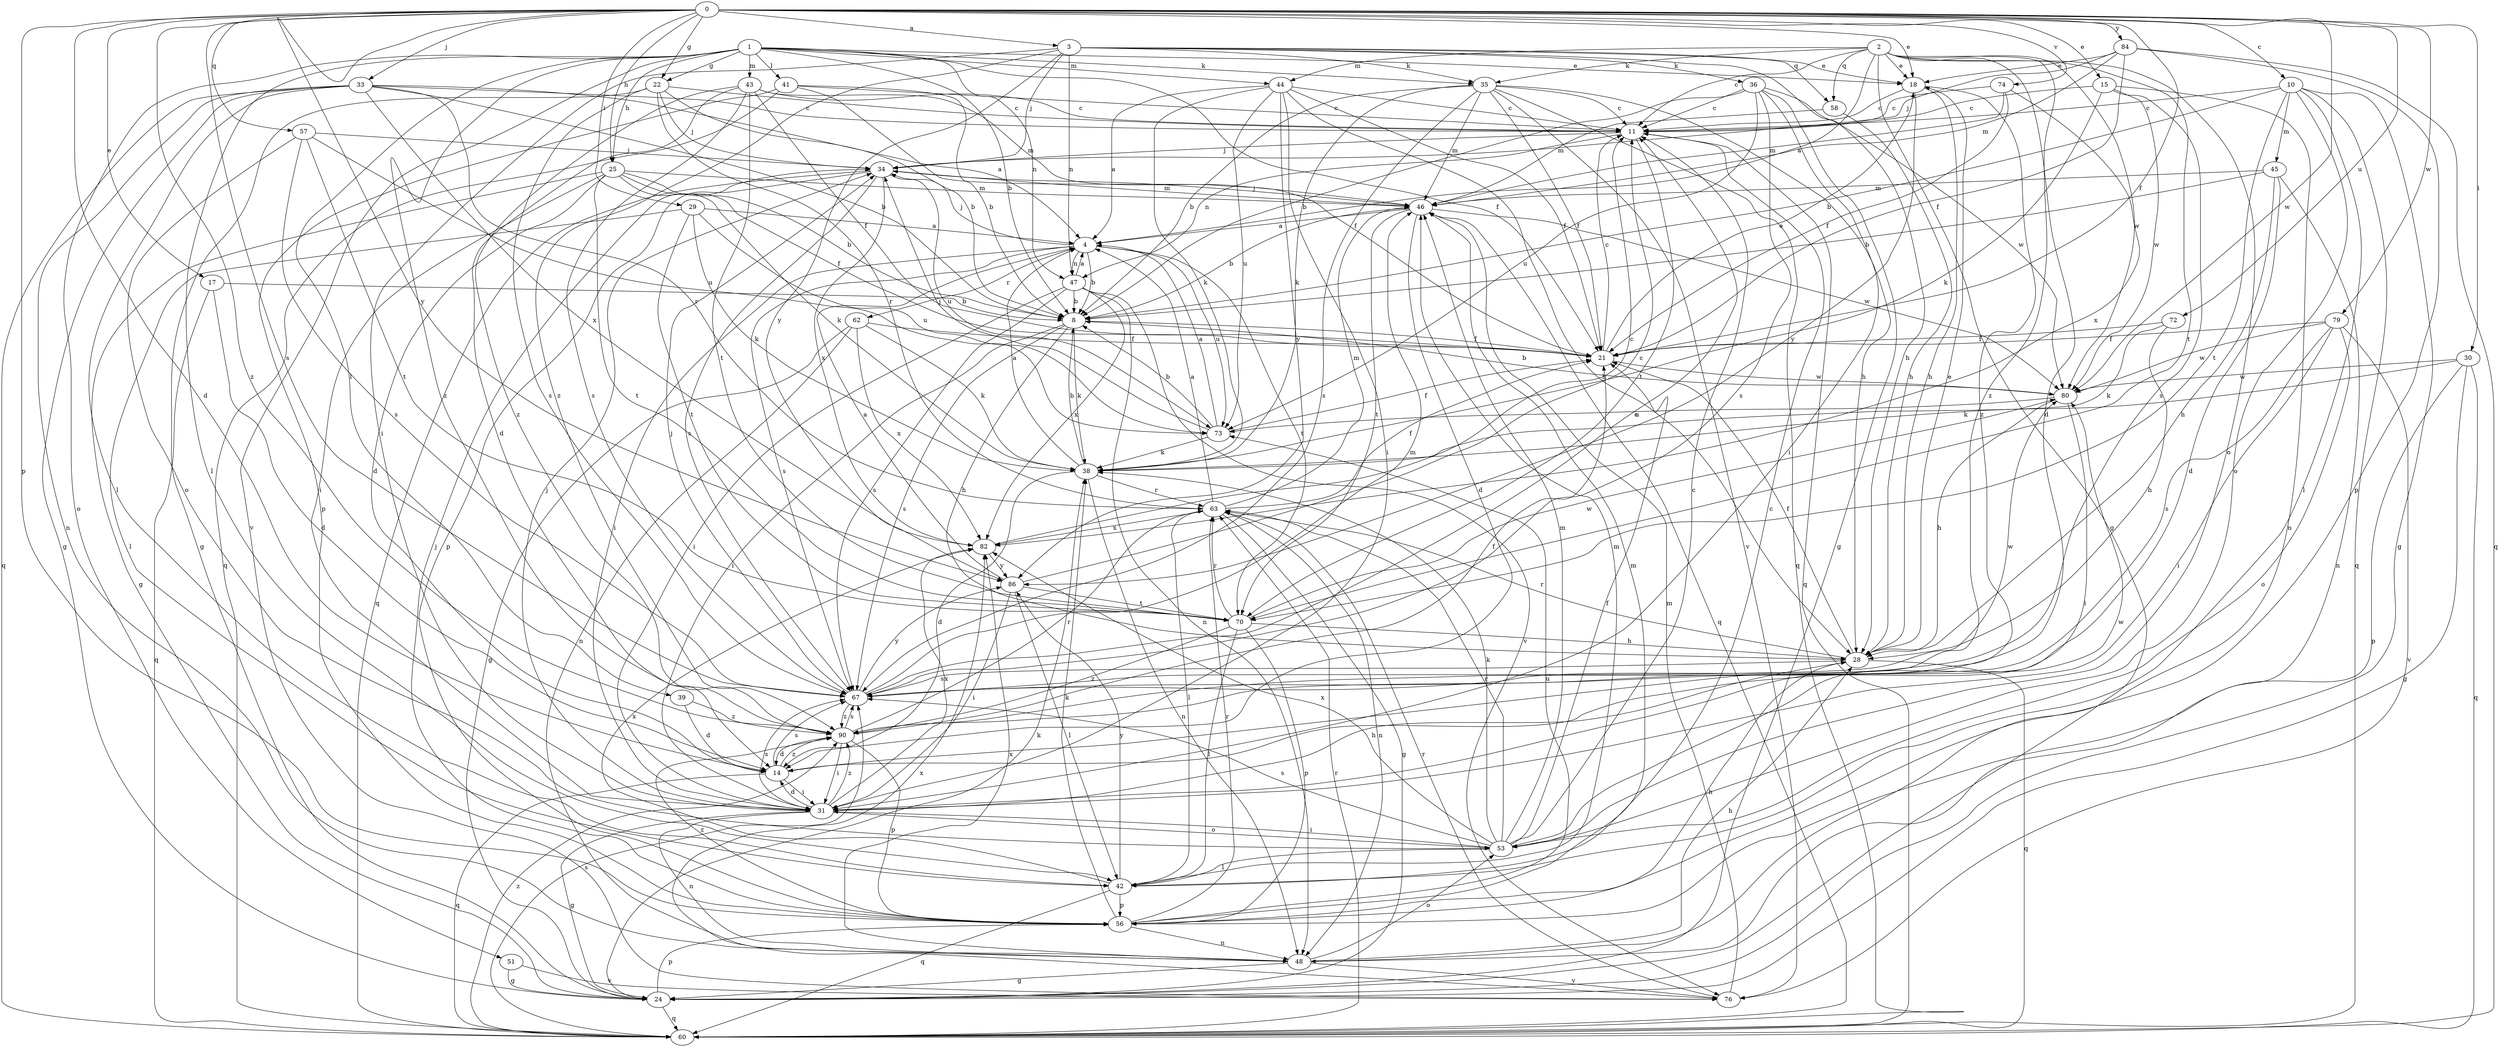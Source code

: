 strict digraph  {
0;
1;
2;
3;
4;
8;
10;
11;
14;
15;
17;
18;
21;
22;
24;
25;
28;
29;
30;
31;
33;
34;
35;
36;
38;
39;
41;
42;
43;
44;
45;
46;
47;
48;
51;
53;
56;
57;
58;
60;
62;
63;
67;
70;
72;
73;
74;
76;
79;
80;
82;
84;
86;
90;
0 -> 3  [label=a];
0 -> 10  [label=c];
0 -> 14  [label=d];
0 -> 15  [label=e];
0 -> 17  [label=e];
0 -> 18  [label=e];
0 -> 21  [label=f];
0 -> 22  [label=g];
0 -> 25  [label=h];
0 -> 29  [label=i];
0 -> 30  [label=i];
0 -> 33  [label=j];
0 -> 56  [label=p];
0 -> 57  [label=q];
0 -> 67  [label=s];
0 -> 72  [label=u];
0 -> 74  [label=v];
0 -> 79  [label=w];
0 -> 80  [label=w];
0 -> 84  [label=y];
0 -> 86  [label=y];
0 -> 90  [label=z];
1 -> 8  [label=b];
1 -> 18  [label=e];
1 -> 21  [label=f];
1 -> 22  [label=g];
1 -> 25  [label=h];
1 -> 35  [label=k];
1 -> 39  [label=l];
1 -> 41  [label=l];
1 -> 42  [label=l];
1 -> 43  [label=m];
1 -> 44  [label=m];
1 -> 47  [label=n];
1 -> 51  [label=o];
1 -> 76  [label=v];
1 -> 90  [label=z];
2 -> 4  [label=a];
2 -> 11  [label=c];
2 -> 14  [label=d];
2 -> 18  [label=e];
2 -> 24  [label=g];
2 -> 35  [label=k];
2 -> 44  [label=m];
2 -> 53  [label=o];
2 -> 58  [label=q];
2 -> 70  [label=t];
2 -> 80  [label=w];
2 -> 90  [label=z];
3 -> 18  [label=e];
3 -> 28  [label=h];
3 -> 31  [label=i];
3 -> 34  [label=j];
3 -> 35  [label=k];
3 -> 36  [label=k];
3 -> 47  [label=n];
3 -> 58  [label=q];
3 -> 86  [label=y];
3 -> 90  [label=z];
4 -> 8  [label=b];
4 -> 31  [label=i];
4 -> 34  [label=j];
4 -> 47  [label=n];
4 -> 62  [label=r];
4 -> 67  [label=s];
4 -> 70  [label=t];
4 -> 73  [label=u];
8 -> 21  [label=f];
8 -> 28  [label=h];
8 -> 31  [label=i];
8 -> 38  [label=k];
8 -> 67  [label=s];
10 -> 8  [label=b];
10 -> 11  [label=c];
10 -> 24  [label=g];
10 -> 42  [label=l];
10 -> 45  [label=m];
10 -> 53  [label=o];
10 -> 60  [label=q];
10 -> 70  [label=t];
11 -> 34  [label=j];
11 -> 47  [label=n];
11 -> 60  [label=q];
11 -> 70  [label=t];
14 -> 31  [label=i];
14 -> 60  [label=q];
14 -> 67  [label=s];
14 -> 90  [label=z];
15 -> 11  [label=c];
15 -> 38  [label=k];
15 -> 48  [label=n];
15 -> 67  [label=s];
15 -> 80  [label=w];
17 -> 8  [label=b];
17 -> 14  [label=d];
17 -> 60  [label=q];
18 -> 11  [label=c];
18 -> 28  [label=h];
18 -> 86  [label=y];
18 -> 90  [label=z];
21 -> 11  [label=c];
21 -> 18  [label=e];
21 -> 80  [label=w];
22 -> 8  [label=b];
22 -> 11  [label=c];
22 -> 24  [label=g];
22 -> 34  [label=j];
22 -> 63  [label=r];
22 -> 67  [label=s];
24 -> 38  [label=k];
24 -> 56  [label=p];
24 -> 60  [label=q];
25 -> 8  [label=b];
25 -> 14  [label=d];
25 -> 21  [label=f];
25 -> 24  [label=g];
25 -> 31  [label=i];
25 -> 38  [label=k];
25 -> 46  [label=m];
25 -> 70  [label=t];
28 -> 18  [label=e];
28 -> 21  [label=f];
28 -> 60  [label=q];
28 -> 63  [label=r];
28 -> 67  [label=s];
29 -> 4  [label=a];
29 -> 38  [label=k];
29 -> 42  [label=l];
29 -> 70  [label=t];
29 -> 73  [label=u];
30 -> 24  [label=g];
30 -> 38  [label=k];
30 -> 56  [label=p];
30 -> 60  [label=q];
30 -> 80  [label=w];
31 -> 14  [label=d];
31 -> 24  [label=g];
31 -> 28  [label=h];
31 -> 34  [label=j];
31 -> 48  [label=n];
31 -> 53  [label=o];
31 -> 67  [label=s];
31 -> 82  [label=x];
31 -> 90  [label=z];
33 -> 4  [label=a];
33 -> 8  [label=b];
33 -> 11  [label=c];
33 -> 24  [label=g];
33 -> 42  [label=l];
33 -> 48  [label=n];
33 -> 60  [label=q];
33 -> 63  [label=r];
33 -> 82  [label=x];
34 -> 46  [label=m];
34 -> 56  [label=p];
34 -> 60  [label=q];
34 -> 67  [label=s];
34 -> 73  [label=u];
34 -> 82  [label=x];
35 -> 8  [label=b];
35 -> 11  [label=c];
35 -> 21  [label=f];
35 -> 28  [label=h];
35 -> 38  [label=k];
35 -> 46  [label=m];
35 -> 60  [label=q];
35 -> 67  [label=s];
35 -> 76  [label=v];
36 -> 8  [label=b];
36 -> 11  [label=c];
36 -> 24  [label=g];
36 -> 31  [label=i];
36 -> 67  [label=s];
36 -> 73  [label=u];
36 -> 80  [label=w];
38 -> 4  [label=a];
38 -> 8  [label=b];
38 -> 14  [label=d];
38 -> 48  [label=n];
38 -> 63  [label=r];
39 -> 14  [label=d];
39 -> 90  [label=z];
41 -> 8  [label=b];
41 -> 11  [label=c];
41 -> 21  [label=f];
41 -> 56  [label=p];
41 -> 60  [label=q];
42 -> 11  [label=c];
42 -> 46  [label=m];
42 -> 56  [label=p];
42 -> 60  [label=q];
42 -> 82  [label=x];
42 -> 86  [label=y];
43 -> 11  [label=c];
43 -> 14  [label=d];
43 -> 21  [label=f];
43 -> 46  [label=m];
43 -> 67  [label=s];
43 -> 70  [label=t];
43 -> 90  [label=z];
44 -> 4  [label=a];
44 -> 11  [label=c];
44 -> 21  [label=f];
44 -> 28  [label=h];
44 -> 31  [label=i];
44 -> 38  [label=k];
44 -> 73  [label=u];
44 -> 86  [label=y];
45 -> 8  [label=b];
45 -> 14  [label=d];
45 -> 28  [label=h];
45 -> 46  [label=m];
45 -> 48  [label=n];
46 -> 4  [label=a];
46 -> 8  [label=b];
46 -> 14  [label=d];
46 -> 34  [label=j];
46 -> 60  [label=q];
46 -> 70  [label=t];
46 -> 80  [label=w];
47 -> 4  [label=a];
47 -> 8  [label=b];
47 -> 31  [label=i];
47 -> 48  [label=n];
47 -> 67  [label=s];
47 -> 76  [label=v];
47 -> 82  [label=x];
48 -> 24  [label=g];
48 -> 28  [label=h];
48 -> 53  [label=o];
48 -> 76  [label=v];
48 -> 82  [label=x];
51 -> 24  [label=g];
51 -> 76  [label=v];
53 -> 11  [label=c];
53 -> 21  [label=f];
53 -> 31  [label=i];
53 -> 38  [label=k];
53 -> 42  [label=l];
53 -> 46  [label=m];
53 -> 63  [label=r];
53 -> 67  [label=s];
53 -> 80  [label=w];
53 -> 82  [label=x];
56 -> 28  [label=h];
56 -> 34  [label=j];
56 -> 38  [label=k];
56 -> 46  [label=m];
56 -> 48  [label=n];
56 -> 63  [label=r];
56 -> 73  [label=u];
56 -> 90  [label=z];
57 -> 34  [label=j];
57 -> 53  [label=o];
57 -> 67  [label=s];
57 -> 70  [label=t];
57 -> 73  [label=u];
58 -> 28  [label=h];
58 -> 46  [label=m];
60 -> 63  [label=r];
60 -> 67  [label=s];
60 -> 90  [label=z];
62 -> 21  [label=f];
62 -> 24  [label=g];
62 -> 38  [label=k];
62 -> 48  [label=n];
62 -> 82  [label=x];
63 -> 4  [label=a];
63 -> 21  [label=f];
63 -> 24  [label=g];
63 -> 42  [label=l];
63 -> 46  [label=m];
63 -> 48  [label=n];
63 -> 82  [label=x];
67 -> 11  [label=c];
67 -> 34  [label=j];
67 -> 46  [label=m];
67 -> 80  [label=w];
67 -> 86  [label=y];
67 -> 90  [label=z];
70 -> 28  [label=h];
70 -> 42  [label=l];
70 -> 56  [label=p];
70 -> 63  [label=r];
70 -> 80  [label=w];
70 -> 90  [label=z];
72 -> 21  [label=f];
72 -> 28  [label=h];
72 -> 38  [label=k];
73 -> 4  [label=a];
73 -> 8  [label=b];
73 -> 21  [label=f];
73 -> 34  [label=j];
73 -> 38  [label=k];
74 -> 11  [label=c];
74 -> 21  [label=f];
74 -> 46  [label=m];
74 -> 82  [label=x];
76 -> 46  [label=m];
76 -> 63  [label=r];
76 -> 82  [label=x];
79 -> 21  [label=f];
79 -> 31  [label=i];
79 -> 53  [label=o];
79 -> 67  [label=s];
79 -> 76  [label=v];
79 -> 80  [label=w];
80 -> 8  [label=b];
80 -> 28  [label=h];
80 -> 31  [label=i];
80 -> 73  [label=u];
82 -> 11  [label=c];
82 -> 86  [label=y];
84 -> 18  [label=e];
84 -> 21  [label=f];
84 -> 34  [label=j];
84 -> 46  [label=m];
84 -> 56  [label=p];
84 -> 60  [label=q];
86 -> 4  [label=a];
86 -> 11  [label=c];
86 -> 31  [label=i];
86 -> 42  [label=l];
86 -> 70  [label=t];
90 -> 14  [label=d];
90 -> 21  [label=f];
90 -> 31  [label=i];
90 -> 56  [label=p];
90 -> 63  [label=r];
90 -> 67  [label=s];
}
